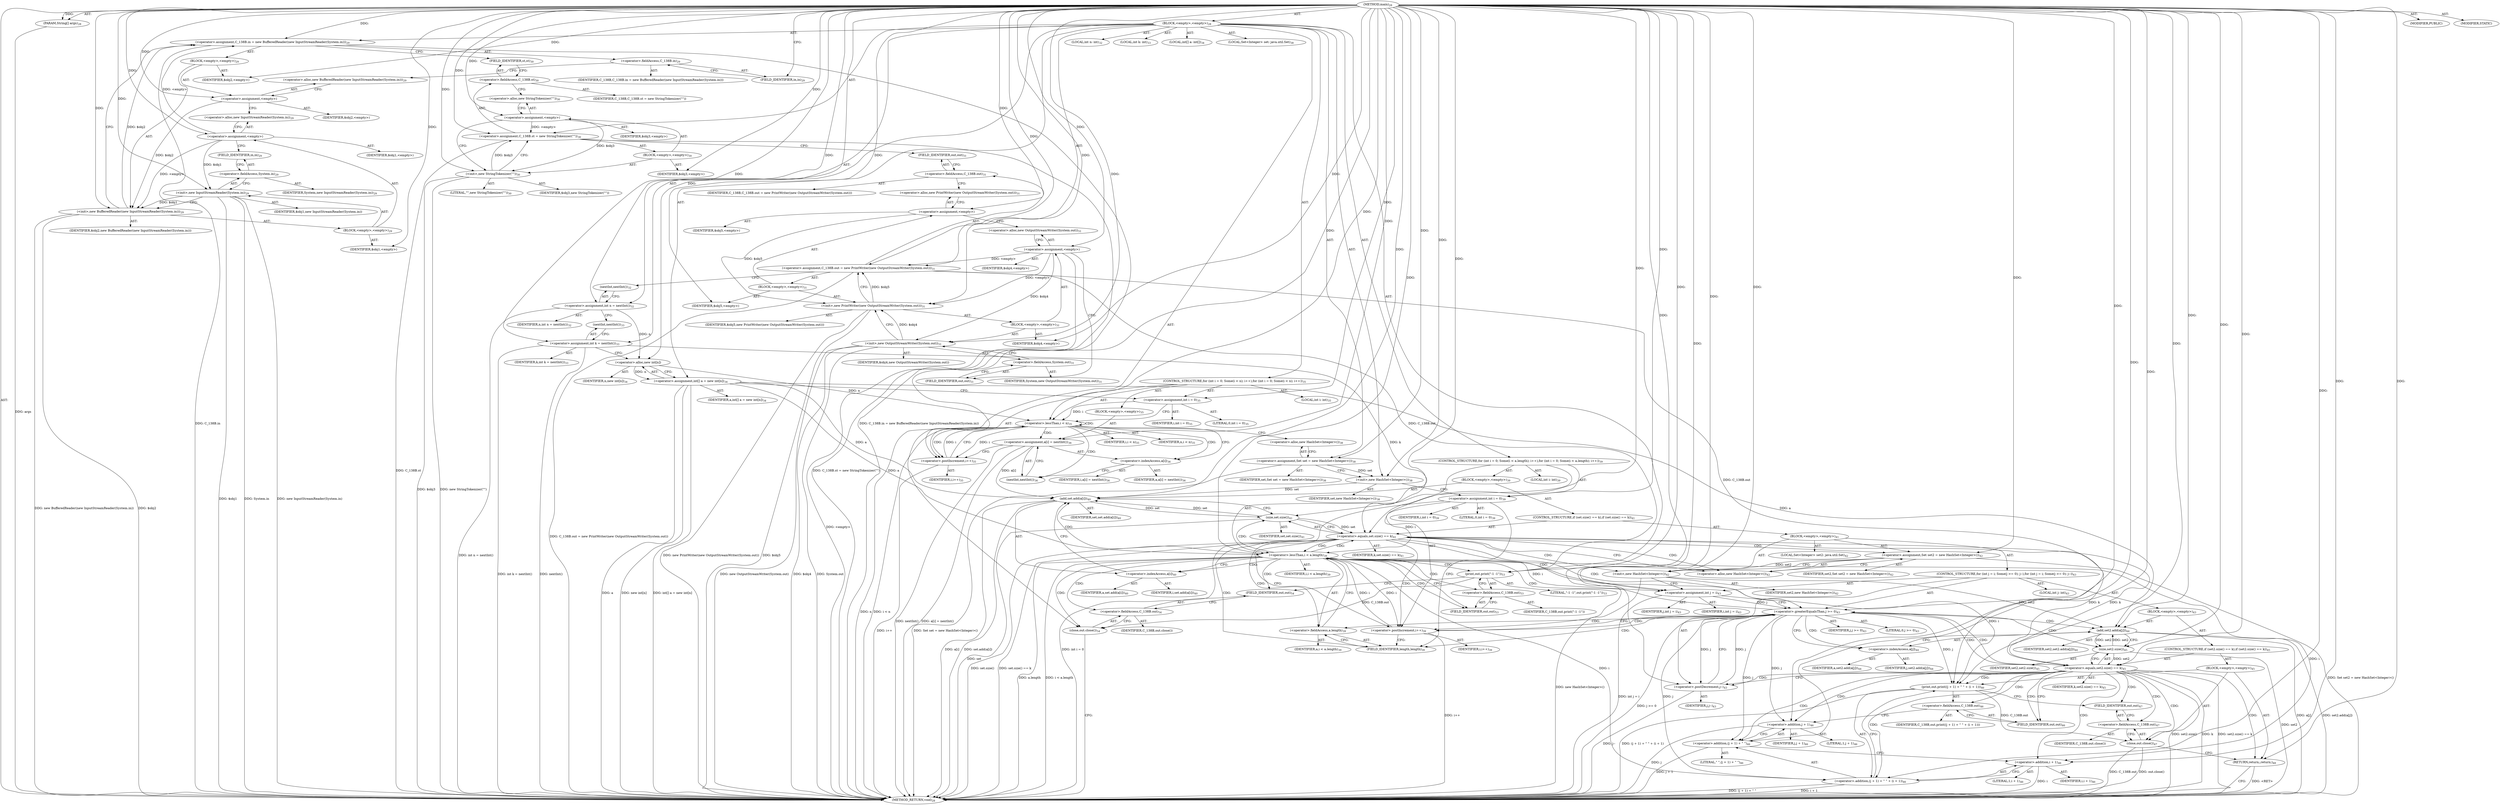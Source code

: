 digraph "main" {  
"69" [label = <(METHOD,main)<SUB>28</SUB>> ]
"70" [label = <(PARAM,String[] args)<SUB>28</SUB>> ]
"71" [label = <(BLOCK,&lt;empty&gt;,&lt;empty&gt;)<SUB>28</SUB>> ]
"72" [label = <(&lt;operator&gt;.assignment,C_138B.in = new BufferedReader(new InputStreamReader(System.in)))<SUB>29</SUB>> ]
"73" [label = <(&lt;operator&gt;.fieldAccess,C_138B.in)<SUB>29</SUB>> ]
"74" [label = <(IDENTIFIER,C_138B,C_138B.in = new BufferedReader(new InputStreamReader(System.in)))> ]
"75" [label = <(FIELD_IDENTIFIER,in,in)<SUB>29</SUB>> ]
"76" [label = <(BLOCK,&lt;empty&gt;,&lt;empty&gt;)<SUB>29</SUB>> ]
"77" [label = <(&lt;operator&gt;.assignment,&lt;empty&gt;)> ]
"78" [label = <(IDENTIFIER,$obj2,&lt;empty&gt;)> ]
"79" [label = <(&lt;operator&gt;.alloc,new BufferedReader(new InputStreamReader(System.in)))<SUB>29</SUB>> ]
"80" [label = <(&lt;init&gt;,new BufferedReader(new InputStreamReader(System.in)))<SUB>29</SUB>> ]
"81" [label = <(IDENTIFIER,$obj2,new BufferedReader(new InputStreamReader(System.in)))> ]
"82" [label = <(BLOCK,&lt;empty&gt;,&lt;empty&gt;)<SUB>29</SUB>> ]
"83" [label = <(&lt;operator&gt;.assignment,&lt;empty&gt;)> ]
"84" [label = <(IDENTIFIER,$obj1,&lt;empty&gt;)> ]
"85" [label = <(&lt;operator&gt;.alloc,new InputStreamReader(System.in))<SUB>29</SUB>> ]
"86" [label = <(&lt;init&gt;,new InputStreamReader(System.in))<SUB>29</SUB>> ]
"87" [label = <(IDENTIFIER,$obj1,new InputStreamReader(System.in))> ]
"88" [label = <(&lt;operator&gt;.fieldAccess,System.in)<SUB>29</SUB>> ]
"89" [label = <(IDENTIFIER,System,new InputStreamReader(System.in))<SUB>29</SUB>> ]
"90" [label = <(FIELD_IDENTIFIER,in,in)<SUB>29</SUB>> ]
"91" [label = <(IDENTIFIER,$obj1,&lt;empty&gt;)> ]
"92" [label = <(IDENTIFIER,$obj2,&lt;empty&gt;)> ]
"93" [label = <(&lt;operator&gt;.assignment,C_138B.st = new StringTokenizer(&quot;&quot;))<SUB>30</SUB>> ]
"94" [label = <(&lt;operator&gt;.fieldAccess,C_138B.st)<SUB>30</SUB>> ]
"95" [label = <(IDENTIFIER,C_138B,C_138B.st = new StringTokenizer(&quot;&quot;))> ]
"96" [label = <(FIELD_IDENTIFIER,st,st)<SUB>30</SUB>> ]
"97" [label = <(BLOCK,&lt;empty&gt;,&lt;empty&gt;)<SUB>30</SUB>> ]
"98" [label = <(&lt;operator&gt;.assignment,&lt;empty&gt;)> ]
"99" [label = <(IDENTIFIER,$obj3,&lt;empty&gt;)> ]
"100" [label = <(&lt;operator&gt;.alloc,new StringTokenizer(&quot;&quot;))<SUB>30</SUB>> ]
"101" [label = <(&lt;init&gt;,new StringTokenizer(&quot;&quot;))<SUB>30</SUB>> ]
"102" [label = <(IDENTIFIER,$obj3,new StringTokenizer(&quot;&quot;))> ]
"103" [label = <(LITERAL,&quot;&quot;,new StringTokenizer(&quot;&quot;))<SUB>30</SUB>> ]
"104" [label = <(IDENTIFIER,$obj3,&lt;empty&gt;)> ]
"105" [label = <(&lt;operator&gt;.assignment,C_138B.out = new PrintWriter(new OutputStreamWriter(System.out)))<SUB>31</SUB>> ]
"106" [label = <(&lt;operator&gt;.fieldAccess,C_138B.out)<SUB>31</SUB>> ]
"107" [label = <(IDENTIFIER,C_138B,C_138B.out = new PrintWriter(new OutputStreamWriter(System.out)))> ]
"108" [label = <(FIELD_IDENTIFIER,out,out)<SUB>31</SUB>> ]
"109" [label = <(BLOCK,&lt;empty&gt;,&lt;empty&gt;)<SUB>31</SUB>> ]
"110" [label = <(&lt;operator&gt;.assignment,&lt;empty&gt;)> ]
"111" [label = <(IDENTIFIER,$obj5,&lt;empty&gt;)> ]
"112" [label = <(&lt;operator&gt;.alloc,new PrintWriter(new OutputStreamWriter(System.out)))<SUB>31</SUB>> ]
"113" [label = <(&lt;init&gt;,new PrintWriter(new OutputStreamWriter(System.out)))<SUB>31</SUB>> ]
"114" [label = <(IDENTIFIER,$obj5,new PrintWriter(new OutputStreamWriter(System.out)))> ]
"115" [label = <(BLOCK,&lt;empty&gt;,&lt;empty&gt;)<SUB>31</SUB>> ]
"116" [label = <(&lt;operator&gt;.assignment,&lt;empty&gt;)> ]
"117" [label = <(IDENTIFIER,$obj4,&lt;empty&gt;)> ]
"118" [label = <(&lt;operator&gt;.alloc,new OutputStreamWriter(System.out))<SUB>31</SUB>> ]
"119" [label = <(&lt;init&gt;,new OutputStreamWriter(System.out))<SUB>31</SUB>> ]
"120" [label = <(IDENTIFIER,$obj4,new OutputStreamWriter(System.out))> ]
"121" [label = <(&lt;operator&gt;.fieldAccess,System.out)<SUB>31</SUB>> ]
"122" [label = <(IDENTIFIER,System,new OutputStreamWriter(System.out))<SUB>31</SUB>> ]
"123" [label = <(FIELD_IDENTIFIER,out,out)<SUB>31</SUB>> ]
"124" [label = <(IDENTIFIER,$obj4,&lt;empty&gt;)> ]
"125" [label = <(IDENTIFIER,$obj5,&lt;empty&gt;)> ]
"126" [label = <(LOCAL,int n: int)<SUB>32</SUB>> ]
"127" [label = <(&lt;operator&gt;.assignment,int n = nextInt())<SUB>32</SUB>> ]
"128" [label = <(IDENTIFIER,n,int n = nextInt())<SUB>32</SUB>> ]
"129" [label = <(nextInt,nextInt())<SUB>32</SUB>> ]
"130" [label = <(LOCAL,int k: int)<SUB>33</SUB>> ]
"131" [label = <(&lt;operator&gt;.assignment,int k = nextInt())<SUB>33</SUB>> ]
"132" [label = <(IDENTIFIER,k,int k = nextInt())<SUB>33</SUB>> ]
"133" [label = <(nextInt,nextInt())<SUB>33</SUB>> ]
"134" [label = <(LOCAL,int[] a: int[])<SUB>34</SUB>> ]
"135" [label = <(&lt;operator&gt;.assignment,int[] a = new int[n])<SUB>34</SUB>> ]
"136" [label = <(IDENTIFIER,a,int[] a = new int[n])<SUB>34</SUB>> ]
"137" [label = <(&lt;operator&gt;.alloc,new int[n])> ]
"138" [label = <(IDENTIFIER,n,new int[n])<SUB>34</SUB>> ]
"139" [label = <(CONTROL_STRUCTURE,for (int i = 0; Some(i &lt; n); i++),for (int i = 0; Some(i &lt; n); i++))<SUB>35</SUB>> ]
"140" [label = <(LOCAL,int i: int)<SUB>35</SUB>> ]
"141" [label = <(&lt;operator&gt;.assignment,int i = 0)<SUB>35</SUB>> ]
"142" [label = <(IDENTIFIER,i,int i = 0)<SUB>35</SUB>> ]
"143" [label = <(LITERAL,0,int i = 0)<SUB>35</SUB>> ]
"144" [label = <(&lt;operator&gt;.lessThan,i &lt; n)<SUB>35</SUB>> ]
"145" [label = <(IDENTIFIER,i,i &lt; n)<SUB>35</SUB>> ]
"146" [label = <(IDENTIFIER,n,i &lt; n)<SUB>35</SUB>> ]
"147" [label = <(&lt;operator&gt;.postIncrement,i++)<SUB>35</SUB>> ]
"148" [label = <(IDENTIFIER,i,i++)<SUB>35</SUB>> ]
"149" [label = <(BLOCK,&lt;empty&gt;,&lt;empty&gt;)<SUB>35</SUB>> ]
"150" [label = <(&lt;operator&gt;.assignment,a[i] = nextInt())<SUB>36</SUB>> ]
"151" [label = <(&lt;operator&gt;.indexAccess,a[i])<SUB>36</SUB>> ]
"152" [label = <(IDENTIFIER,a,a[i] = nextInt())<SUB>36</SUB>> ]
"153" [label = <(IDENTIFIER,i,a[i] = nextInt())<SUB>36</SUB>> ]
"154" [label = <(nextInt,nextInt())<SUB>36</SUB>> ]
"4" [label = <(LOCAL,Set&lt;Integer&gt; set: java.util.Set)<SUB>38</SUB>> ]
"155" [label = <(&lt;operator&gt;.assignment,Set set = new HashSet&lt;Integer&gt;())<SUB>38</SUB>> ]
"156" [label = <(IDENTIFIER,set,Set set = new HashSet&lt;Integer&gt;())<SUB>38</SUB>> ]
"157" [label = <(&lt;operator&gt;.alloc,new HashSet&lt;Integer&gt;())<SUB>38</SUB>> ]
"158" [label = <(&lt;init&gt;,new HashSet&lt;Integer&gt;())<SUB>38</SUB>> ]
"3" [label = <(IDENTIFIER,set,new HashSet&lt;Integer&gt;())<SUB>38</SUB>> ]
"159" [label = <(CONTROL_STRUCTURE,for (int i = 0; Some(i &lt; a.length); i++),for (int i = 0; Some(i &lt; a.length); i++))<SUB>39</SUB>> ]
"160" [label = <(LOCAL,int i: int)<SUB>39</SUB>> ]
"161" [label = <(&lt;operator&gt;.assignment,int i = 0)<SUB>39</SUB>> ]
"162" [label = <(IDENTIFIER,i,int i = 0)<SUB>39</SUB>> ]
"163" [label = <(LITERAL,0,int i = 0)<SUB>39</SUB>> ]
"164" [label = <(&lt;operator&gt;.lessThan,i &lt; a.length)<SUB>39</SUB>> ]
"165" [label = <(IDENTIFIER,i,i &lt; a.length)<SUB>39</SUB>> ]
"166" [label = <(&lt;operator&gt;.fieldAccess,a.length)<SUB>39</SUB>> ]
"167" [label = <(IDENTIFIER,a,i &lt; a.length)<SUB>39</SUB>> ]
"168" [label = <(FIELD_IDENTIFIER,length,length)<SUB>39</SUB>> ]
"169" [label = <(&lt;operator&gt;.postIncrement,i++)<SUB>39</SUB>> ]
"170" [label = <(IDENTIFIER,i,i++)<SUB>39</SUB>> ]
"171" [label = <(BLOCK,&lt;empty&gt;,&lt;empty&gt;)<SUB>39</SUB>> ]
"172" [label = <(add,set.add(a[i]))<SUB>40</SUB>> ]
"173" [label = <(IDENTIFIER,set,set.add(a[i]))<SUB>40</SUB>> ]
"174" [label = <(&lt;operator&gt;.indexAccess,a[i])<SUB>40</SUB>> ]
"175" [label = <(IDENTIFIER,a,set.add(a[i]))<SUB>40</SUB>> ]
"176" [label = <(IDENTIFIER,i,set.add(a[i]))<SUB>40</SUB>> ]
"177" [label = <(CONTROL_STRUCTURE,if (set.size() == k),if (set.size() == k))<SUB>41</SUB>> ]
"178" [label = <(&lt;operator&gt;.equals,set.size() == k)<SUB>41</SUB>> ]
"179" [label = <(size,set.size())<SUB>41</SUB>> ]
"180" [label = <(IDENTIFIER,set,set.size())<SUB>41</SUB>> ]
"181" [label = <(IDENTIFIER,k,set.size() == k)<SUB>41</SUB>> ]
"182" [label = <(BLOCK,&lt;empty&gt;,&lt;empty&gt;)<SUB>41</SUB>> ]
"6" [label = <(LOCAL,Set&lt;Integer&gt; set2: java.util.Set)<SUB>42</SUB>> ]
"183" [label = <(&lt;operator&gt;.assignment,Set set2 = new HashSet&lt;Integer&gt;())<SUB>42</SUB>> ]
"184" [label = <(IDENTIFIER,set2,Set set2 = new HashSet&lt;Integer&gt;())<SUB>42</SUB>> ]
"185" [label = <(&lt;operator&gt;.alloc,new HashSet&lt;Integer&gt;())<SUB>42</SUB>> ]
"186" [label = <(&lt;init&gt;,new HashSet&lt;Integer&gt;())<SUB>42</SUB>> ]
"5" [label = <(IDENTIFIER,set2,new HashSet&lt;Integer&gt;())<SUB>42</SUB>> ]
"187" [label = <(CONTROL_STRUCTURE,for (int j = i; Some(j &gt;= 0); j--),for (int j = i; Some(j &gt;= 0); j--))<SUB>43</SUB>> ]
"188" [label = <(LOCAL,int j: int)<SUB>43</SUB>> ]
"189" [label = <(&lt;operator&gt;.assignment,int j = i)<SUB>43</SUB>> ]
"190" [label = <(IDENTIFIER,j,int j = i)<SUB>43</SUB>> ]
"191" [label = <(IDENTIFIER,i,int j = i)<SUB>43</SUB>> ]
"192" [label = <(&lt;operator&gt;.greaterEqualsThan,j &gt;= 0)<SUB>43</SUB>> ]
"193" [label = <(IDENTIFIER,j,j &gt;= 0)<SUB>43</SUB>> ]
"194" [label = <(LITERAL,0,j &gt;= 0)<SUB>43</SUB>> ]
"195" [label = <(&lt;operator&gt;.postDecrement,j--)<SUB>43</SUB>> ]
"196" [label = <(IDENTIFIER,j,j--)<SUB>43</SUB>> ]
"197" [label = <(BLOCK,&lt;empty&gt;,&lt;empty&gt;)<SUB>43</SUB>> ]
"198" [label = <(add,set2.add(a[j]))<SUB>44</SUB>> ]
"199" [label = <(IDENTIFIER,set2,set2.add(a[j]))<SUB>44</SUB>> ]
"200" [label = <(&lt;operator&gt;.indexAccess,a[j])<SUB>44</SUB>> ]
"201" [label = <(IDENTIFIER,a,set2.add(a[j]))<SUB>44</SUB>> ]
"202" [label = <(IDENTIFIER,j,set2.add(a[j]))<SUB>44</SUB>> ]
"203" [label = <(CONTROL_STRUCTURE,if (set2.size() == k),if (set2.size() == k))<SUB>45</SUB>> ]
"204" [label = <(&lt;operator&gt;.equals,set2.size() == k)<SUB>45</SUB>> ]
"205" [label = <(size,set2.size())<SUB>45</SUB>> ]
"206" [label = <(IDENTIFIER,set2,set2.size())<SUB>45</SUB>> ]
"207" [label = <(IDENTIFIER,k,set2.size() == k)<SUB>45</SUB>> ]
"208" [label = <(BLOCK,&lt;empty&gt;,&lt;empty&gt;)<SUB>45</SUB>> ]
"209" [label = <(print,out.print((j + 1) + &quot; &quot; + (i + 1)))<SUB>46</SUB>> ]
"210" [label = <(&lt;operator&gt;.fieldAccess,C_138B.out)<SUB>46</SUB>> ]
"211" [label = <(IDENTIFIER,C_138B,out.print((j + 1) + &quot; &quot; + (i + 1)))> ]
"212" [label = <(FIELD_IDENTIFIER,out,out)<SUB>46</SUB>> ]
"213" [label = <(&lt;operator&gt;.addition,(j + 1) + &quot; &quot; + (i + 1))<SUB>46</SUB>> ]
"214" [label = <(&lt;operator&gt;.addition,(j + 1) + &quot; &quot;)<SUB>46</SUB>> ]
"215" [label = <(&lt;operator&gt;.addition,j + 1)<SUB>46</SUB>> ]
"216" [label = <(IDENTIFIER,j,j + 1)<SUB>46</SUB>> ]
"217" [label = <(LITERAL,1,j + 1)<SUB>46</SUB>> ]
"218" [label = <(LITERAL,&quot; &quot;,(j + 1) + &quot; &quot;)<SUB>46</SUB>> ]
"219" [label = <(&lt;operator&gt;.addition,i + 1)<SUB>46</SUB>> ]
"220" [label = <(IDENTIFIER,i,i + 1)<SUB>46</SUB>> ]
"221" [label = <(LITERAL,1,i + 1)<SUB>46</SUB>> ]
"222" [label = <(close,out.close())<SUB>47</SUB>> ]
"223" [label = <(&lt;operator&gt;.fieldAccess,C_138B.out)<SUB>47</SUB>> ]
"224" [label = <(IDENTIFIER,C_138B,out.close())> ]
"225" [label = <(FIELD_IDENTIFIER,out,out)<SUB>47</SUB>> ]
"226" [label = <(RETURN,return;,return;)<SUB>48</SUB>> ]
"227" [label = <(print,out.print(&quot;-1 -1&quot;))<SUB>53</SUB>> ]
"228" [label = <(&lt;operator&gt;.fieldAccess,C_138B.out)<SUB>53</SUB>> ]
"229" [label = <(IDENTIFIER,C_138B,out.print(&quot;-1 -1&quot;))> ]
"230" [label = <(FIELD_IDENTIFIER,out,out)<SUB>53</SUB>> ]
"231" [label = <(LITERAL,&quot;-1 -1&quot;,out.print(&quot;-1 -1&quot;))<SUB>53</SUB>> ]
"232" [label = <(close,out.close())<SUB>54</SUB>> ]
"233" [label = <(&lt;operator&gt;.fieldAccess,C_138B.out)<SUB>54</SUB>> ]
"234" [label = <(IDENTIFIER,C_138B,out.close())> ]
"235" [label = <(FIELD_IDENTIFIER,out,out)<SUB>54</SUB>> ]
"236" [label = <(MODIFIER,PUBLIC)> ]
"237" [label = <(MODIFIER,STATIC)> ]
"238" [label = <(METHOD_RETURN,void)<SUB>28</SUB>> ]
  "69" -> "70"  [ label = "AST: "] 
  "69" -> "71"  [ label = "AST: "] 
  "69" -> "236"  [ label = "AST: "] 
  "69" -> "237"  [ label = "AST: "] 
  "69" -> "238"  [ label = "AST: "] 
  "71" -> "72"  [ label = "AST: "] 
  "71" -> "93"  [ label = "AST: "] 
  "71" -> "105"  [ label = "AST: "] 
  "71" -> "126"  [ label = "AST: "] 
  "71" -> "127"  [ label = "AST: "] 
  "71" -> "130"  [ label = "AST: "] 
  "71" -> "131"  [ label = "AST: "] 
  "71" -> "134"  [ label = "AST: "] 
  "71" -> "135"  [ label = "AST: "] 
  "71" -> "139"  [ label = "AST: "] 
  "71" -> "4"  [ label = "AST: "] 
  "71" -> "155"  [ label = "AST: "] 
  "71" -> "158"  [ label = "AST: "] 
  "71" -> "159"  [ label = "AST: "] 
  "71" -> "227"  [ label = "AST: "] 
  "71" -> "232"  [ label = "AST: "] 
  "72" -> "73"  [ label = "AST: "] 
  "72" -> "76"  [ label = "AST: "] 
  "73" -> "74"  [ label = "AST: "] 
  "73" -> "75"  [ label = "AST: "] 
  "76" -> "77"  [ label = "AST: "] 
  "76" -> "80"  [ label = "AST: "] 
  "76" -> "92"  [ label = "AST: "] 
  "77" -> "78"  [ label = "AST: "] 
  "77" -> "79"  [ label = "AST: "] 
  "80" -> "81"  [ label = "AST: "] 
  "80" -> "82"  [ label = "AST: "] 
  "82" -> "83"  [ label = "AST: "] 
  "82" -> "86"  [ label = "AST: "] 
  "82" -> "91"  [ label = "AST: "] 
  "83" -> "84"  [ label = "AST: "] 
  "83" -> "85"  [ label = "AST: "] 
  "86" -> "87"  [ label = "AST: "] 
  "86" -> "88"  [ label = "AST: "] 
  "88" -> "89"  [ label = "AST: "] 
  "88" -> "90"  [ label = "AST: "] 
  "93" -> "94"  [ label = "AST: "] 
  "93" -> "97"  [ label = "AST: "] 
  "94" -> "95"  [ label = "AST: "] 
  "94" -> "96"  [ label = "AST: "] 
  "97" -> "98"  [ label = "AST: "] 
  "97" -> "101"  [ label = "AST: "] 
  "97" -> "104"  [ label = "AST: "] 
  "98" -> "99"  [ label = "AST: "] 
  "98" -> "100"  [ label = "AST: "] 
  "101" -> "102"  [ label = "AST: "] 
  "101" -> "103"  [ label = "AST: "] 
  "105" -> "106"  [ label = "AST: "] 
  "105" -> "109"  [ label = "AST: "] 
  "106" -> "107"  [ label = "AST: "] 
  "106" -> "108"  [ label = "AST: "] 
  "109" -> "110"  [ label = "AST: "] 
  "109" -> "113"  [ label = "AST: "] 
  "109" -> "125"  [ label = "AST: "] 
  "110" -> "111"  [ label = "AST: "] 
  "110" -> "112"  [ label = "AST: "] 
  "113" -> "114"  [ label = "AST: "] 
  "113" -> "115"  [ label = "AST: "] 
  "115" -> "116"  [ label = "AST: "] 
  "115" -> "119"  [ label = "AST: "] 
  "115" -> "124"  [ label = "AST: "] 
  "116" -> "117"  [ label = "AST: "] 
  "116" -> "118"  [ label = "AST: "] 
  "119" -> "120"  [ label = "AST: "] 
  "119" -> "121"  [ label = "AST: "] 
  "121" -> "122"  [ label = "AST: "] 
  "121" -> "123"  [ label = "AST: "] 
  "127" -> "128"  [ label = "AST: "] 
  "127" -> "129"  [ label = "AST: "] 
  "131" -> "132"  [ label = "AST: "] 
  "131" -> "133"  [ label = "AST: "] 
  "135" -> "136"  [ label = "AST: "] 
  "135" -> "137"  [ label = "AST: "] 
  "137" -> "138"  [ label = "AST: "] 
  "139" -> "140"  [ label = "AST: "] 
  "139" -> "141"  [ label = "AST: "] 
  "139" -> "144"  [ label = "AST: "] 
  "139" -> "147"  [ label = "AST: "] 
  "139" -> "149"  [ label = "AST: "] 
  "141" -> "142"  [ label = "AST: "] 
  "141" -> "143"  [ label = "AST: "] 
  "144" -> "145"  [ label = "AST: "] 
  "144" -> "146"  [ label = "AST: "] 
  "147" -> "148"  [ label = "AST: "] 
  "149" -> "150"  [ label = "AST: "] 
  "150" -> "151"  [ label = "AST: "] 
  "150" -> "154"  [ label = "AST: "] 
  "151" -> "152"  [ label = "AST: "] 
  "151" -> "153"  [ label = "AST: "] 
  "155" -> "156"  [ label = "AST: "] 
  "155" -> "157"  [ label = "AST: "] 
  "158" -> "3"  [ label = "AST: "] 
  "159" -> "160"  [ label = "AST: "] 
  "159" -> "161"  [ label = "AST: "] 
  "159" -> "164"  [ label = "AST: "] 
  "159" -> "169"  [ label = "AST: "] 
  "159" -> "171"  [ label = "AST: "] 
  "161" -> "162"  [ label = "AST: "] 
  "161" -> "163"  [ label = "AST: "] 
  "164" -> "165"  [ label = "AST: "] 
  "164" -> "166"  [ label = "AST: "] 
  "166" -> "167"  [ label = "AST: "] 
  "166" -> "168"  [ label = "AST: "] 
  "169" -> "170"  [ label = "AST: "] 
  "171" -> "172"  [ label = "AST: "] 
  "171" -> "177"  [ label = "AST: "] 
  "172" -> "173"  [ label = "AST: "] 
  "172" -> "174"  [ label = "AST: "] 
  "174" -> "175"  [ label = "AST: "] 
  "174" -> "176"  [ label = "AST: "] 
  "177" -> "178"  [ label = "AST: "] 
  "177" -> "182"  [ label = "AST: "] 
  "178" -> "179"  [ label = "AST: "] 
  "178" -> "181"  [ label = "AST: "] 
  "179" -> "180"  [ label = "AST: "] 
  "182" -> "6"  [ label = "AST: "] 
  "182" -> "183"  [ label = "AST: "] 
  "182" -> "186"  [ label = "AST: "] 
  "182" -> "187"  [ label = "AST: "] 
  "183" -> "184"  [ label = "AST: "] 
  "183" -> "185"  [ label = "AST: "] 
  "186" -> "5"  [ label = "AST: "] 
  "187" -> "188"  [ label = "AST: "] 
  "187" -> "189"  [ label = "AST: "] 
  "187" -> "192"  [ label = "AST: "] 
  "187" -> "195"  [ label = "AST: "] 
  "187" -> "197"  [ label = "AST: "] 
  "189" -> "190"  [ label = "AST: "] 
  "189" -> "191"  [ label = "AST: "] 
  "192" -> "193"  [ label = "AST: "] 
  "192" -> "194"  [ label = "AST: "] 
  "195" -> "196"  [ label = "AST: "] 
  "197" -> "198"  [ label = "AST: "] 
  "197" -> "203"  [ label = "AST: "] 
  "198" -> "199"  [ label = "AST: "] 
  "198" -> "200"  [ label = "AST: "] 
  "200" -> "201"  [ label = "AST: "] 
  "200" -> "202"  [ label = "AST: "] 
  "203" -> "204"  [ label = "AST: "] 
  "203" -> "208"  [ label = "AST: "] 
  "204" -> "205"  [ label = "AST: "] 
  "204" -> "207"  [ label = "AST: "] 
  "205" -> "206"  [ label = "AST: "] 
  "208" -> "209"  [ label = "AST: "] 
  "208" -> "222"  [ label = "AST: "] 
  "208" -> "226"  [ label = "AST: "] 
  "209" -> "210"  [ label = "AST: "] 
  "209" -> "213"  [ label = "AST: "] 
  "210" -> "211"  [ label = "AST: "] 
  "210" -> "212"  [ label = "AST: "] 
  "213" -> "214"  [ label = "AST: "] 
  "213" -> "219"  [ label = "AST: "] 
  "214" -> "215"  [ label = "AST: "] 
  "214" -> "218"  [ label = "AST: "] 
  "215" -> "216"  [ label = "AST: "] 
  "215" -> "217"  [ label = "AST: "] 
  "219" -> "220"  [ label = "AST: "] 
  "219" -> "221"  [ label = "AST: "] 
  "222" -> "223"  [ label = "AST: "] 
  "223" -> "224"  [ label = "AST: "] 
  "223" -> "225"  [ label = "AST: "] 
  "227" -> "228"  [ label = "AST: "] 
  "227" -> "231"  [ label = "AST: "] 
  "228" -> "229"  [ label = "AST: "] 
  "228" -> "230"  [ label = "AST: "] 
  "232" -> "233"  [ label = "AST: "] 
  "233" -> "234"  [ label = "AST: "] 
  "233" -> "235"  [ label = "AST: "] 
  "72" -> "96"  [ label = "CFG: "] 
  "93" -> "108"  [ label = "CFG: "] 
  "105" -> "129"  [ label = "CFG: "] 
  "127" -> "133"  [ label = "CFG: "] 
  "131" -> "137"  [ label = "CFG: "] 
  "135" -> "141"  [ label = "CFG: "] 
  "155" -> "158"  [ label = "CFG: "] 
  "158" -> "161"  [ label = "CFG: "] 
  "227" -> "235"  [ label = "CFG: "] 
  "232" -> "238"  [ label = "CFG: "] 
  "73" -> "79"  [ label = "CFG: "] 
  "94" -> "100"  [ label = "CFG: "] 
  "106" -> "112"  [ label = "CFG: "] 
  "129" -> "127"  [ label = "CFG: "] 
  "133" -> "131"  [ label = "CFG: "] 
  "137" -> "135"  [ label = "CFG: "] 
  "141" -> "144"  [ label = "CFG: "] 
  "144" -> "151"  [ label = "CFG: "] 
  "144" -> "157"  [ label = "CFG: "] 
  "147" -> "144"  [ label = "CFG: "] 
  "157" -> "155"  [ label = "CFG: "] 
  "161" -> "168"  [ label = "CFG: "] 
  "164" -> "174"  [ label = "CFG: "] 
  "164" -> "230"  [ label = "CFG: "] 
  "169" -> "168"  [ label = "CFG: "] 
  "228" -> "227"  [ label = "CFG: "] 
  "233" -> "232"  [ label = "CFG: "] 
  "75" -> "73"  [ label = "CFG: "] 
  "77" -> "85"  [ label = "CFG: "] 
  "80" -> "72"  [ label = "CFG: "] 
  "96" -> "94"  [ label = "CFG: "] 
  "98" -> "101"  [ label = "CFG: "] 
  "101" -> "93"  [ label = "CFG: "] 
  "108" -> "106"  [ label = "CFG: "] 
  "110" -> "118"  [ label = "CFG: "] 
  "113" -> "105"  [ label = "CFG: "] 
  "150" -> "147"  [ label = "CFG: "] 
  "166" -> "164"  [ label = "CFG: "] 
  "172" -> "179"  [ label = "CFG: "] 
  "230" -> "228"  [ label = "CFG: "] 
  "235" -> "233"  [ label = "CFG: "] 
  "79" -> "77"  [ label = "CFG: "] 
  "100" -> "98"  [ label = "CFG: "] 
  "112" -> "110"  [ label = "CFG: "] 
  "151" -> "154"  [ label = "CFG: "] 
  "154" -> "150"  [ label = "CFG: "] 
  "168" -> "166"  [ label = "CFG: "] 
  "174" -> "172"  [ label = "CFG: "] 
  "178" -> "185"  [ label = "CFG: "] 
  "178" -> "169"  [ label = "CFG: "] 
  "83" -> "90"  [ label = "CFG: "] 
  "86" -> "80"  [ label = "CFG: "] 
  "116" -> "123"  [ label = "CFG: "] 
  "119" -> "113"  [ label = "CFG: "] 
  "179" -> "178"  [ label = "CFG: "] 
  "183" -> "186"  [ label = "CFG: "] 
  "186" -> "189"  [ label = "CFG: "] 
  "85" -> "83"  [ label = "CFG: "] 
  "88" -> "86"  [ label = "CFG: "] 
  "118" -> "116"  [ label = "CFG: "] 
  "121" -> "119"  [ label = "CFG: "] 
  "185" -> "183"  [ label = "CFG: "] 
  "189" -> "192"  [ label = "CFG: "] 
  "192" -> "200"  [ label = "CFG: "] 
  "192" -> "169"  [ label = "CFG: "] 
  "195" -> "192"  [ label = "CFG: "] 
  "90" -> "88"  [ label = "CFG: "] 
  "123" -> "121"  [ label = "CFG: "] 
  "198" -> "205"  [ label = "CFG: "] 
  "200" -> "198"  [ label = "CFG: "] 
  "204" -> "212"  [ label = "CFG: "] 
  "204" -> "195"  [ label = "CFG: "] 
  "205" -> "204"  [ label = "CFG: "] 
  "209" -> "225"  [ label = "CFG: "] 
  "222" -> "226"  [ label = "CFG: "] 
  "226" -> "238"  [ label = "CFG: "] 
  "210" -> "215"  [ label = "CFG: "] 
  "213" -> "209"  [ label = "CFG: "] 
  "223" -> "222"  [ label = "CFG: "] 
  "212" -> "210"  [ label = "CFG: "] 
  "214" -> "219"  [ label = "CFG: "] 
  "219" -> "213"  [ label = "CFG: "] 
  "225" -> "223"  [ label = "CFG: "] 
  "215" -> "214"  [ label = "CFG: "] 
  "69" -> "75"  [ label = "CFG: "] 
  "226" -> "238"  [ label = "DDG: &lt;RET&gt;"] 
  "70" -> "238"  [ label = "DDG: args"] 
  "72" -> "238"  [ label = "DDG: C_138B.in"] 
  "80" -> "238"  [ label = "DDG: $obj2"] 
  "86" -> "238"  [ label = "DDG: $obj1"] 
  "86" -> "238"  [ label = "DDG: System.in"] 
  "86" -> "238"  [ label = "DDG: new InputStreamReader(System.in)"] 
  "80" -> "238"  [ label = "DDG: new BufferedReader(new InputStreamReader(System.in))"] 
  "72" -> "238"  [ label = "DDG: C_138B.in = new BufferedReader(new InputStreamReader(System.in))"] 
  "93" -> "238"  [ label = "DDG: C_138B.st"] 
  "101" -> "238"  [ label = "DDG: $obj3"] 
  "101" -> "238"  [ label = "DDG: new StringTokenizer(&quot;&quot;)"] 
  "93" -> "238"  [ label = "DDG: C_138B.st = new StringTokenizer(&quot;&quot;)"] 
  "113" -> "238"  [ label = "DDG: $obj5"] 
  "116" -> "238"  [ label = "DDG: &lt;empty&gt;"] 
  "119" -> "238"  [ label = "DDG: $obj4"] 
  "119" -> "238"  [ label = "DDG: System.out"] 
  "119" -> "238"  [ label = "DDG: new OutputStreamWriter(System.out)"] 
  "113" -> "238"  [ label = "DDG: new PrintWriter(new OutputStreamWriter(System.out))"] 
  "105" -> "238"  [ label = "DDG: C_138B.out = new PrintWriter(new OutputStreamWriter(System.out))"] 
  "127" -> "238"  [ label = "DDG: int n = nextInt()"] 
  "131" -> "238"  [ label = "DDG: nextInt()"] 
  "131" -> "238"  [ label = "DDG: int k = nextInt()"] 
  "135" -> "238"  [ label = "DDG: a"] 
  "135" -> "238"  [ label = "DDG: new int[n]"] 
  "135" -> "238"  [ label = "DDG: int[] a = new int[n]"] 
  "144" -> "238"  [ label = "DDG: n"] 
  "144" -> "238"  [ label = "DDG: i &lt; n"] 
  "155" -> "238"  [ label = "DDG: Set set = new HashSet&lt;Integer&gt;()"] 
  "161" -> "238"  [ label = "DDG: int i = 0"] 
  "164" -> "238"  [ label = "DDG: a.length"] 
  "164" -> "238"  [ label = "DDG: i &lt; a.length"] 
  "172" -> "238"  [ label = "DDG: a[i]"] 
  "172" -> "238"  [ label = "DDG: set.add(a[i])"] 
  "179" -> "238"  [ label = "DDG: set"] 
  "178" -> "238"  [ label = "DDG: set.size()"] 
  "178" -> "238"  [ label = "DDG: set.size() == k"] 
  "183" -> "238"  [ label = "DDG: Set set2 = new HashSet&lt;Integer&gt;()"] 
  "186" -> "238"  [ label = "DDG: new HashSet&lt;Integer&gt;()"] 
  "189" -> "238"  [ label = "DDG: int j = i"] 
  "192" -> "238"  [ label = "DDG: j &gt;= 0"] 
  "169" -> "238"  [ label = "DDG: i++"] 
  "198" -> "238"  [ label = "DDG: a[j]"] 
  "198" -> "238"  [ label = "DDG: set2.add(a[j])"] 
  "205" -> "238"  [ label = "DDG: set2"] 
  "204" -> "238"  [ label = "DDG: set2.size()"] 
  "204" -> "238"  [ label = "DDG: k"] 
  "204" -> "238"  [ label = "DDG: set2.size() == k"] 
  "195" -> "238"  [ label = "DDG: j--"] 
  "215" -> "238"  [ label = "DDG: j"] 
  "214" -> "238"  [ label = "DDG: j + 1"] 
  "213" -> "238"  [ label = "DDG: (j + 1) + &quot; &quot;"] 
  "219" -> "238"  [ label = "DDG: i"] 
  "213" -> "238"  [ label = "DDG: i + 1"] 
  "209" -> "238"  [ label = "DDG: (j + 1) + &quot; &quot; + (i + 1)"] 
  "222" -> "238"  [ label = "DDG: C_138B.out"] 
  "222" -> "238"  [ label = "DDG: out.close()"] 
  "150" -> "238"  [ label = "DDG: nextInt()"] 
  "150" -> "238"  [ label = "DDG: a[i] = nextInt()"] 
  "147" -> "238"  [ label = "DDG: i++"] 
  "69" -> "70"  [ label = "DDG: "] 
  "83" -> "72"  [ label = "DDG: &lt;empty&gt;"] 
  "80" -> "72"  [ label = "DDG: $obj2"] 
  "69" -> "72"  [ label = "DDG: "] 
  "98" -> "93"  [ label = "DDG: &lt;empty&gt;"] 
  "101" -> "93"  [ label = "DDG: $obj3"] 
  "69" -> "93"  [ label = "DDG: "] 
  "116" -> "105"  [ label = "DDG: &lt;empty&gt;"] 
  "113" -> "105"  [ label = "DDG: $obj5"] 
  "69" -> "105"  [ label = "DDG: "] 
  "69" -> "127"  [ label = "DDG: "] 
  "69" -> "131"  [ label = "DDG: "] 
  "137" -> "135"  [ label = "DDG: n"] 
  "69" -> "155"  [ label = "DDG: "] 
  "69" -> "141"  [ label = "DDG: "] 
  "155" -> "158"  [ label = "DDG: set"] 
  "69" -> "158"  [ label = "DDG: "] 
  "69" -> "161"  [ label = "DDG: "] 
  "105" -> "227"  [ label = "DDG: C_138B.out"] 
  "69" -> "227"  [ label = "DDG: "] 
  "227" -> "232"  [ label = "DDG: C_138B.out"] 
  "69" -> "77"  [ label = "DDG: "] 
  "69" -> "92"  [ label = "DDG: "] 
  "69" -> "98"  [ label = "DDG: "] 
  "69" -> "104"  [ label = "DDG: "] 
  "69" -> "110"  [ label = "DDG: "] 
  "69" -> "125"  [ label = "DDG: "] 
  "127" -> "137"  [ label = "DDG: n"] 
  "69" -> "137"  [ label = "DDG: "] 
  "141" -> "144"  [ label = "DDG: i"] 
  "147" -> "144"  [ label = "DDG: i"] 
  "69" -> "144"  [ label = "DDG: "] 
  "137" -> "144"  [ label = "DDG: n"] 
  "144" -> "147"  [ label = "DDG: i"] 
  "69" -> "147"  [ label = "DDG: "] 
  "69" -> "150"  [ label = "DDG: "] 
  "161" -> "164"  [ label = "DDG: i"] 
  "169" -> "164"  [ label = "DDG: i"] 
  "69" -> "164"  [ label = "DDG: "] 
  "135" -> "164"  [ label = "DDG: a"] 
  "164" -> "169"  [ label = "DDG: i"] 
  "69" -> "169"  [ label = "DDG: "] 
  "77" -> "80"  [ label = "DDG: $obj2"] 
  "69" -> "80"  [ label = "DDG: "] 
  "83" -> "80"  [ label = "DDG: &lt;empty&gt;"] 
  "86" -> "80"  [ label = "DDG: $obj1"] 
  "98" -> "101"  [ label = "DDG: $obj3"] 
  "69" -> "101"  [ label = "DDG: "] 
  "110" -> "113"  [ label = "DDG: $obj5"] 
  "69" -> "113"  [ label = "DDG: "] 
  "116" -> "113"  [ label = "DDG: &lt;empty&gt;"] 
  "119" -> "113"  [ label = "DDG: $obj4"] 
  "158" -> "172"  [ label = "DDG: set"] 
  "179" -> "172"  [ label = "DDG: set"] 
  "69" -> "172"  [ label = "DDG: "] 
  "135" -> "172"  [ label = "DDG: a"] 
  "150" -> "172"  [ label = "DDG: a[i]"] 
  "69" -> "83"  [ label = "DDG: "] 
  "69" -> "91"  [ label = "DDG: "] 
  "69" -> "116"  [ label = "DDG: "] 
  "69" -> "124"  [ label = "DDG: "] 
  "179" -> "178"  [ label = "DDG: set"] 
  "131" -> "178"  [ label = "DDG: k"] 
  "204" -> "178"  [ label = "DDG: k"] 
  "69" -> "178"  [ label = "DDG: "] 
  "69" -> "183"  [ label = "DDG: "] 
  "83" -> "86"  [ label = "DDG: $obj1"] 
  "69" -> "86"  [ label = "DDG: "] 
  "116" -> "119"  [ label = "DDG: $obj4"] 
  "69" -> "119"  [ label = "DDG: "] 
  "172" -> "179"  [ label = "DDG: set"] 
  "69" -> "179"  [ label = "DDG: "] 
  "183" -> "186"  [ label = "DDG: set2"] 
  "69" -> "186"  [ label = "DDG: "] 
  "164" -> "189"  [ label = "DDG: i"] 
  "69" -> "189"  [ label = "DDG: "] 
  "189" -> "192"  [ label = "DDG: j"] 
  "195" -> "192"  [ label = "DDG: j"] 
  "69" -> "192"  [ label = "DDG: "] 
  "192" -> "195"  [ label = "DDG: j"] 
  "69" -> "195"  [ label = "DDG: "] 
  "186" -> "198"  [ label = "DDG: set2"] 
  "205" -> "198"  [ label = "DDG: set2"] 
  "69" -> "198"  [ label = "DDG: "] 
  "135" -> "198"  [ label = "DDG: a"] 
  "205" -> "204"  [ label = "DDG: set2"] 
  "178" -> "204"  [ label = "DDG: k"] 
  "69" -> "204"  [ label = "DDG: "] 
  "69" -> "226"  [ label = "DDG: "] 
  "198" -> "205"  [ label = "DDG: set2"] 
  "69" -> "205"  [ label = "DDG: "] 
  "105" -> "209"  [ label = "DDG: C_138B.out"] 
  "192" -> "209"  [ label = "DDG: j"] 
  "69" -> "209"  [ label = "DDG: "] 
  "164" -> "209"  [ label = "DDG: i"] 
  "209" -> "222"  [ label = "DDG: C_138B.out"] 
  "192" -> "213"  [ label = "DDG: j"] 
  "69" -> "213"  [ label = "DDG: "] 
  "164" -> "213"  [ label = "DDG: i"] 
  "192" -> "214"  [ label = "DDG: j"] 
  "69" -> "214"  [ label = "DDG: "] 
  "69" -> "219"  [ label = "DDG: "] 
  "164" -> "219"  [ label = "DDG: i"] 
  "192" -> "215"  [ label = "DDG: j"] 
  "69" -> "215"  [ label = "DDG: "] 
  "144" -> "154"  [ label = "CDG: "] 
  "144" -> "150"  [ label = "CDG: "] 
  "144" -> "151"  [ label = "CDG: "] 
  "144" -> "144"  [ label = "CDG: "] 
  "144" -> "147"  [ label = "CDG: "] 
  "164" -> "230"  [ label = "CDG: "] 
  "164" -> "235"  [ label = "CDG: "] 
  "164" -> "179"  [ label = "CDG: "] 
  "164" -> "178"  [ label = "CDG: "] 
  "164" -> "232"  [ label = "CDG: "] 
  "164" -> "228"  [ label = "CDG: "] 
  "164" -> "174"  [ label = "CDG: "] 
  "164" -> "233"  [ label = "CDG: "] 
  "164" -> "227"  [ label = "CDG: "] 
  "164" -> "172"  [ label = "CDG: "] 
  "178" -> "183"  [ label = "CDG: "] 
  "178" -> "192"  [ label = "CDG: "] 
  "178" -> "169"  [ label = "CDG: "] 
  "178" -> "166"  [ label = "CDG: "] 
  "178" -> "185"  [ label = "CDG: "] 
  "178" -> "189"  [ label = "CDG: "] 
  "178" -> "168"  [ label = "CDG: "] 
  "178" -> "164"  [ label = "CDG: "] 
  "178" -> "186"  [ label = "CDG: "] 
  "192" -> "169"  [ label = "CDG: "] 
  "192" -> "166"  [ label = "CDG: "] 
  "192" -> "198"  [ label = "CDG: "] 
  "192" -> "200"  [ label = "CDG: "] 
  "192" -> "168"  [ label = "CDG: "] 
  "192" -> "204"  [ label = "CDG: "] 
  "192" -> "164"  [ label = "CDG: "] 
  "192" -> "205"  [ label = "CDG: "] 
  "204" -> "214"  [ label = "CDG: "] 
  "204" -> "192"  [ label = "CDG: "] 
  "204" -> "225"  [ label = "CDG: "] 
  "204" -> "215"  [ label = "CDG: "] 
  "204" -> "209"  [ label = "CDG: "] 
  "204" -> "210"  [ label = "CDG: "] 
  "204" -> "226"  [ label = "CDG: "] 
  "204" -> "213"  [ label = "CDG: "] 
  "204" -> "195"  [ label = "CDG: "] 
  "204" -> "223"  [ label = "CDG: "] 
  "204" -> "212"  [ label = "CDG: "] 
  "204" -> "222"  [ label = "CDG: "] 
  "204" -> "219"  [ label = "CDG: "] 
}
